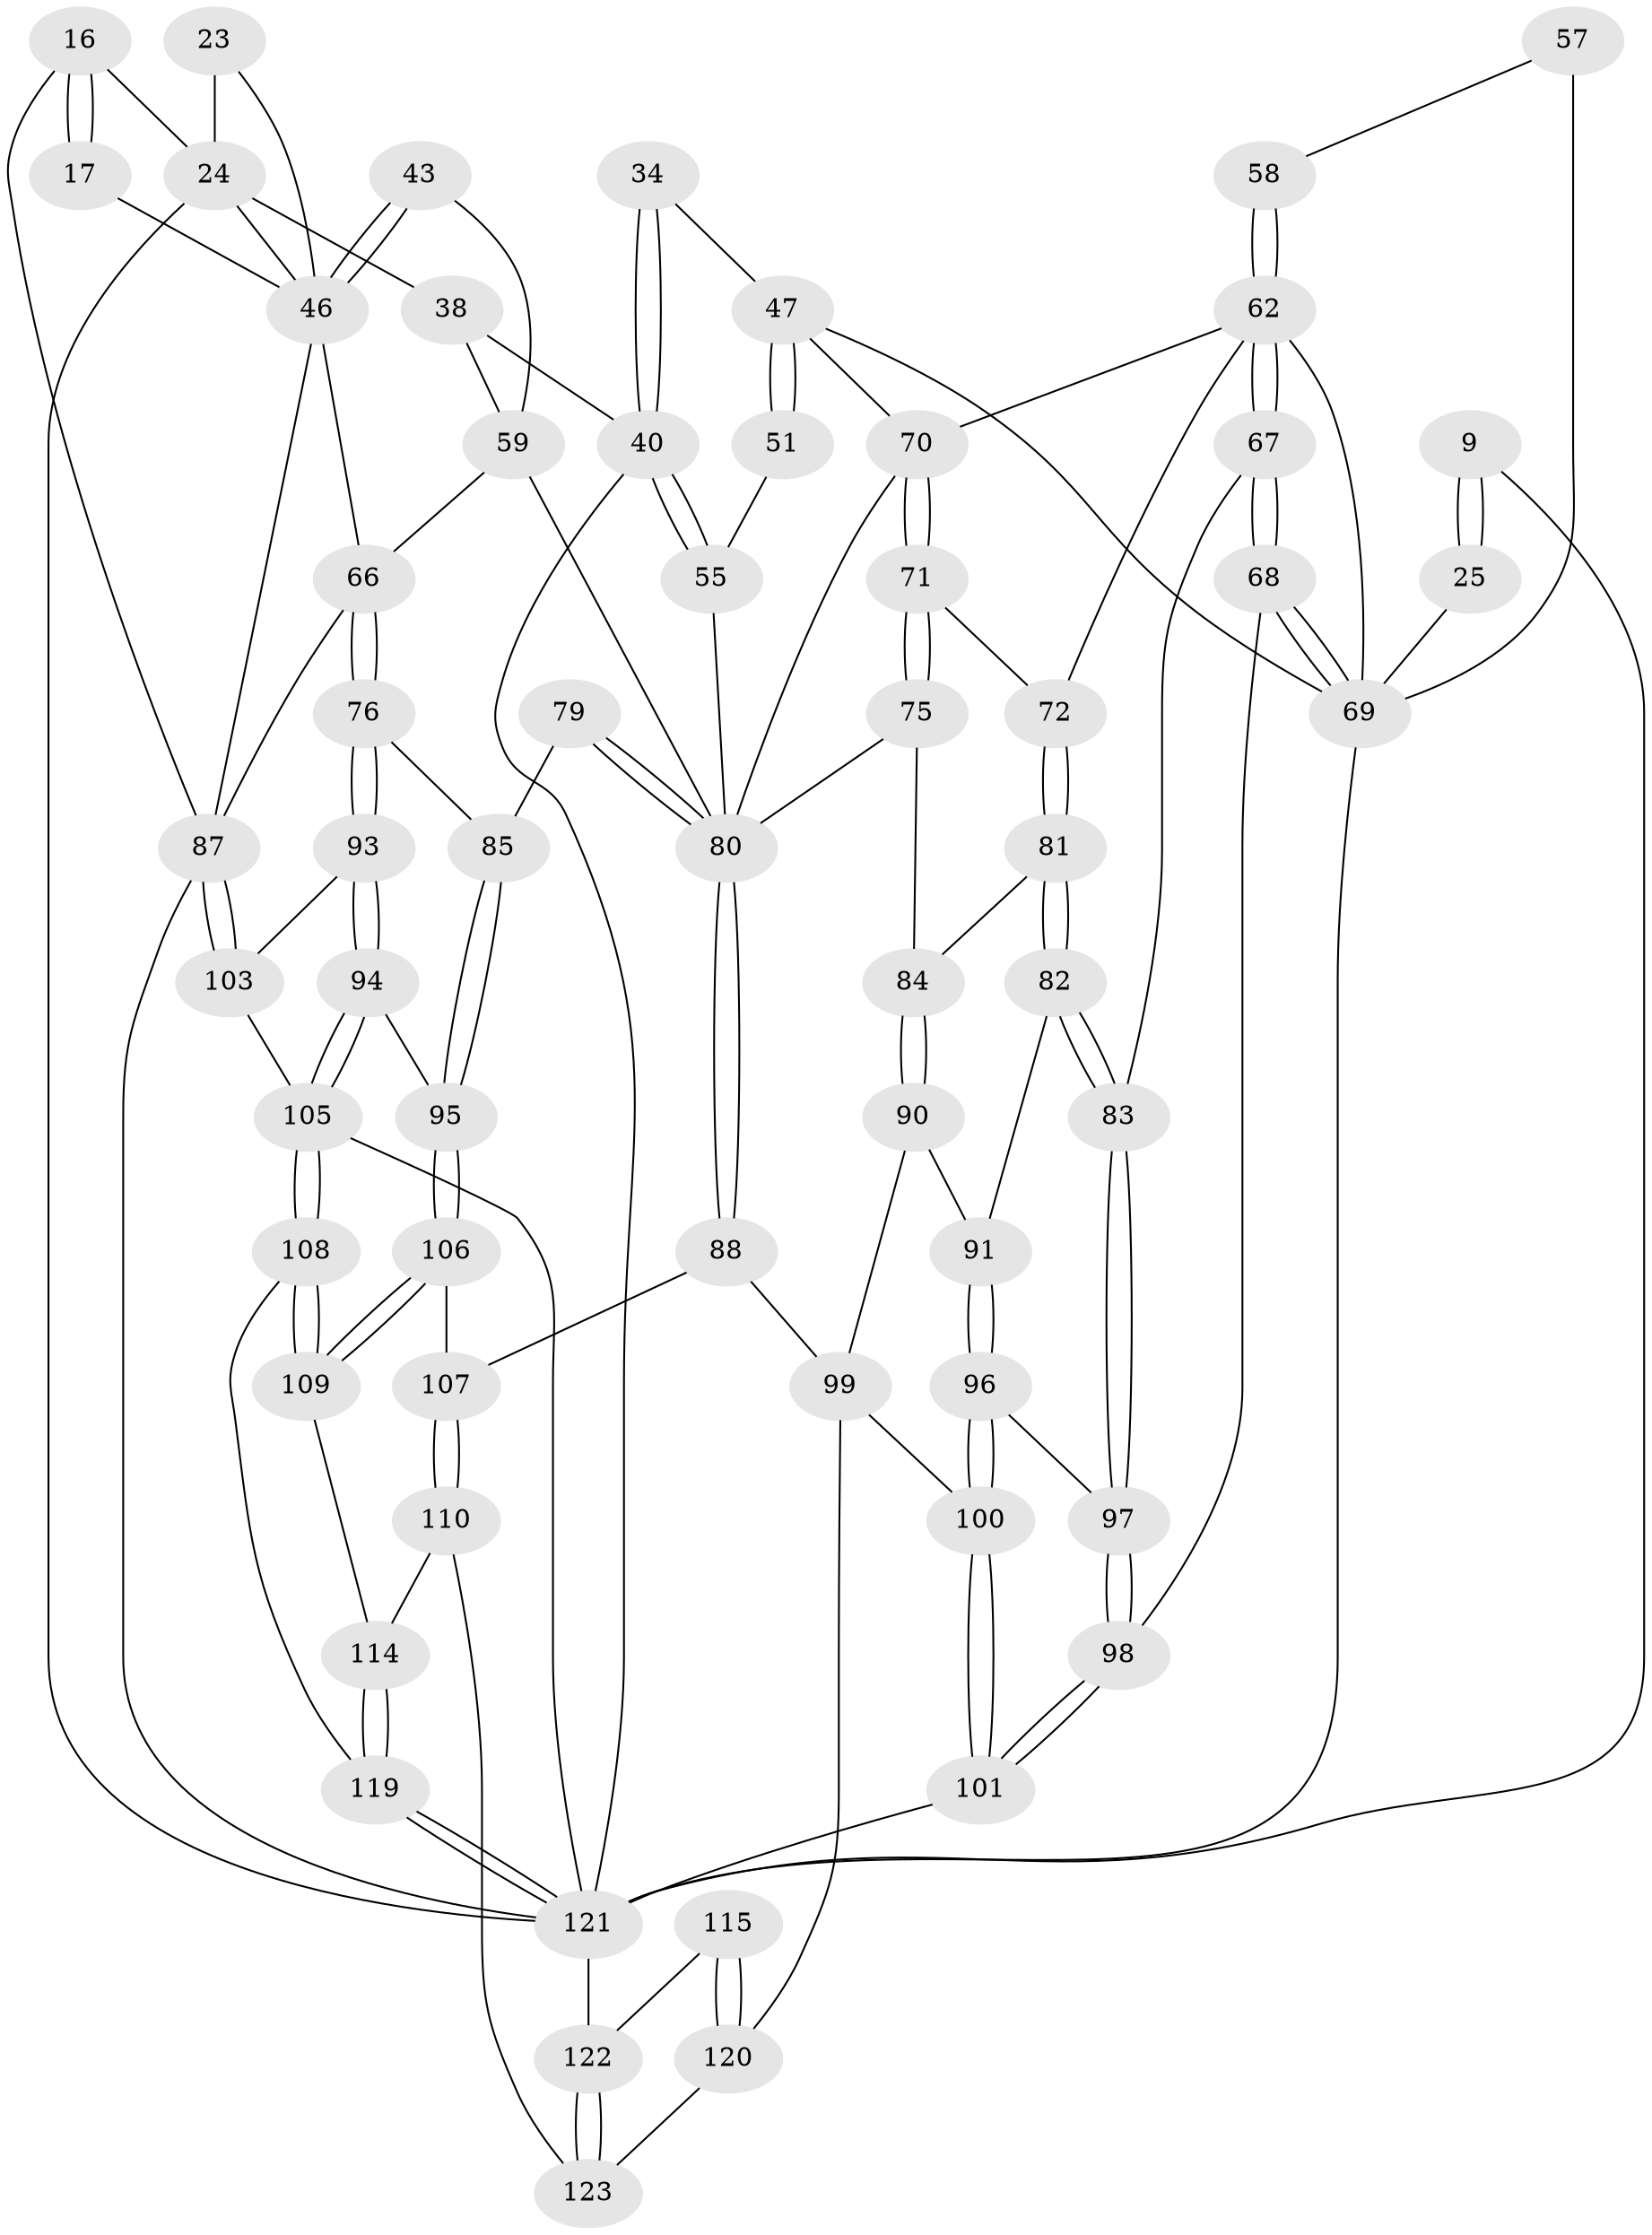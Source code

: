 // original degree distribution, {3: 0.016260162601626018, 4: 0.2032520325203252, 6: 0.17886178861788618, 5: 0.6016260162601627}
// Generated by graph-tools (version 1.1) at 2025/01/03/09/25 05:01:36]
// undirected, 61 vertices, 139 edges
graph export_dot {
graph [start="1"]
  node [color=gray90,style=filled];
  9 [pos="+0.178120955064837+0.015466224362587296",super="+5"];
  16 [pos="+0.7526493491597562+0",super="+15"];
  17 [pos="+0.8080896130627778+0.09479923378651788"];
  23 [pos="+0.6890122380431369+0.2200893158539892"];
  24 [pos="+0.6443469606711296+0.24351062525093733",super="+19+13"];
  25 [pos="+0+0.10848645530606192"];
  34 [pos="+0.37336121364714375+0.2652915100247674"];
  38 [pos="+0.6257624129609825+0.2858762835472247",super="+27"];
  40 [pos="+0.412678733791831+0.3374962501536986",super="+39+30"];
  43 [pos="+0.6849619375051433+0.37090004336987226"];
  46 [pos="+0.8729718936048819+0.33805486499567283",super="+21+28"];
  47 [pos="+0.20172860860336456+0.41557309365029294",super="+36+35"];
  51 [pos="+0.27433741742066314+0.3792644463781158"];
  55 [pos="+0.41753114306383515+0.366489970935333"];
  57 [pos="+0+0.3542236778750077",super="+42"];
  58 [pos="+0.05384097259221198+0.44145600778610833"];
  59 [pos="+0.6582068046865961+0.3965135244337852",super="+44+45"];
  62 [pos="+0.029741922196405205+0.5182897408302749",super="+61+50"];
  66 [pos="+0.8068536456439365+0.5349825582356963",super="+63"];
  67 [pos="+0.0032461083761946862+0.5308098464785699"];
  68 [pos="+0+0.5456859127859179"];
  69 [pos="+0+0.5321327805054721",super="+56+33+41"];
  70 [pos="+0.20439046338860684+0.4321668373082982",super="+48"];
  71 [pos="+0.20638423057308658+0.44996855473872377"];
  72 [pos="+0.11555438796965019+0.5159181138660598"];
  75 [pos="+0.2479098528288874+0.5002524499495443"];
  76 [pos="+0.8062312357324394+0.5353925793992598"];
  79 [pos="+0.47363483834080433+0.5919980040388263",super="+78"];
  80 [pos="+0.470288257429108+0.5924720685980295",super="+74+53+54+60"];
  81 [pos="+0.13700911369855703+0.5696437759517136"];
  82 [pos="+0.13669408439453526+0.5714526536960552"];
  83 [pos="+0.10798474610766105+0.6263002199340317"];
  84 [pos="+0.22919780672854573+0.5556911314027074"];
  85 [pos="+0.6169020832507605+0.6311767885996388",super="+77"];
  87 [pos="+1+0.7657261151468449",super="+65"];
  88 [pos="+0.4623628168227155+0.609652103771638"];
  90 [pos="+0.23556758270306122+0.623125343028779"];
  91 [pos="+0.20836723906785795+0.6285565056513764"];
  93 [pos="+0.755939275956238+0.6619555614763629"];
  94 [pos="+0.7553514171315207+0.6627268370268395"];
  95 [pos="+0.6962258705004573+0.6839924461368458"];
  96 [pos="+0.1564869928203083+0.6554303140187541"];
  97 [pos="+0.10823922822924738+0.6317997135397942"];
  98 [pos="+0.06290030014045982+0.6754826555644812"];
  99 [pos="+0.29000894856833154+0.7656602967424118",super="+89"];
  100 [pos="+0.1743229363632924+0.7803757777347767"];
  101 [pos="+0.05043376519264835+0.8460985976526435"];
  103 [pos="+1+0.7707456843602967",super="+92"];
  105 [pos="+0.8631076049434298+0.806340248448072",super="+104"];
  106 [pos="+0.6756963447154161+0.7713154265458142"];
  107 [pos="+0.4942367190940009+0.707865473802353"];
  108 [pos="+0.7678224915475043+0.8702148095250402"];
  109 [pos="+0.6757115303564983+0.8055569690611196"];
  110 [pos="+0.5117543617283866+0.8416285573043221"];
  114 [pos="+0.5988824479574767+0.8469317788264523"];
  115 [pos="+0.10404819831236739+1"];
  119 [pos="+0.7238646374782266+1",super="+118"];
  120 [pos="+0.3645291441393445+0.9258028807944215",super="+112+113"];
  121 [pos="+0.7218648016645485+1",super="+102+117"];
  122 [pos="+0.548155670092304+1",super="+116"];
  123 [pos="+0.4932787479327668+0.997506609908825",super="+111"];
  9 -- 25 [weight=2];
  9 -- 25;
  9 -- 121 [weight=3];
  16 -- 17 [weight=2];
  16 -- 17;
  16 -- 87;
  16 -- 24;
  17 -- 46;
  23 -- 24 [weight=2];
  23 -- 46;
  24 -- 121 [weight=2];
  24 -- 38 [weight=2];
  24 -- 46;
  25 -- 69;
  34 -- 40 [weight=2];
  34 -- 40;
  34 -- 47;
  38 -- 40 [weight=2];
  38 -- 59;
  40 -- 55;
  40 -- 55;
  40 -- 121;
  43 -- 46 [weight=2];
  43 -- 46;
  43 -- 59;
  46 -- 87;
  46 -- 66;
  47 -- 51 [weight=2];
  47 -- 51;
  47 -- 69;
  47 -- 70;
  51 -- 55;
  55 -- 80;
  57 -- 58;
  57 -- 69 [weight=3];
  58 -- 62 [weight=2];
  58 -- 62;
  59 -- 80 [weight=2];
  59 -- 66;
  62 -- 67;
  62 -- 67;
  62 -- 72;
  62 -- 69;
  62 -- 70;
  66 -- 76;
  66 -- 76;
  66 -- 87;
  67 -- 68;
  67 -- 68;
  67 -- 83;
  68 -- 69;
  68 -- 69;
  68 -- 98;
  69 -- 121 [weight=2];
  70 -- 71;
  70 -- 71;
  70 -- 80;
  71 -- 72;
  71 -- 75;
  71 -- 75;
  72 -- 81;
  72 -- 81;
  75 -- 84;
  75 -- 80;
  76 -- 93;
  76 -- 93;
  76 -- 85;
  79 -- 80 [weight=2];
  79 -- 80;
  79 -- 85 [weight=2];
  80 -- 88;
  80 -- 88;
  81 -- 82;
  81 -- 82;
  81 -- 84;
  82 -- 83;
  82 -- 83;
  82 -- 91;
  83 -- 97;
  83 -- 97;
  84 -- 90;
  84 -- 90;
  85 -- 95;
  85 -- 95;
  87 -- 103 [weight=2];
  87 -- 103;
  87 -- 121 [weight=2];
  88 -- 107;
  88 -- 99;
  90 -- 91;
  90 -- 99;
  91 -- 96;
  91 -- 96;
  93 -- 94;
  93 -- 94;
  93 -- 103;
  94 -- 95;
  94 -- 105;
  94 -- 105;
  95 -- 106;
  95 -- 106;
  96 -- 97;
  96 -- 100;
  96 -- 100;
  97 -- 98;
  97 -- 98;
  98 -- 101;
  98 -- 101;
  99 -- 100;
  99 -- 120;
  100 -- 101;
  100 -- 101;
  101 -- 121;
  103 -- 105;
  105 -- 108;
  105 -- 108;
  105 -- 121;
  106 -- 107;
  106 -- 109;
  106 -- 109;
  107 -- 110;
  107 -- 110;
  108 -- 109;
  108 -- 109;
  108 -- 119;
  109 -- 114;
  110 -- 114;
  110 -- 123;
  114 -- 119;
  114 -- 119;
  115 -- 120 [weight=2];
  115 -- 120;
  115 -- 122;
  119 -- 121 [weight=2];
  119 -- 121;
  120 -- 123 [weight=2];
  121 -- 122 [weight=2];
  122 -- 123;
  122 -- 123;
}
